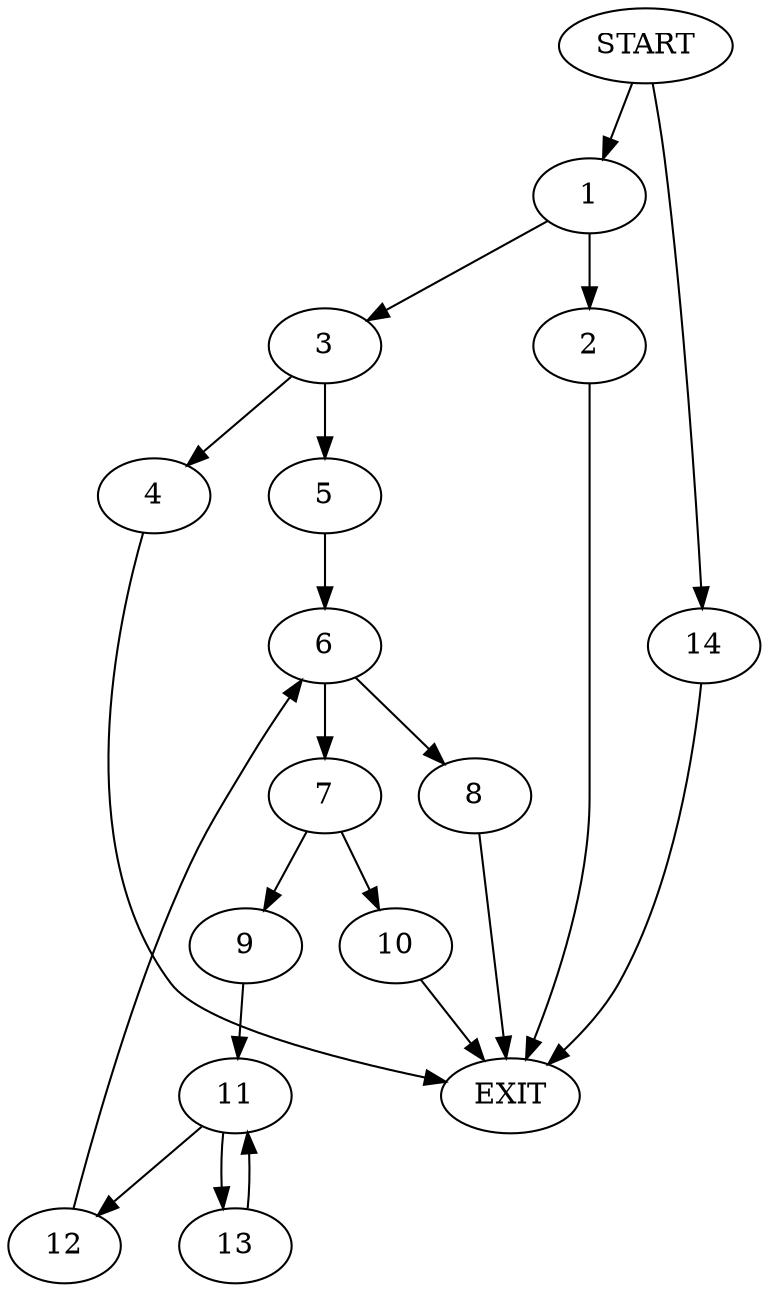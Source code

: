 digraph {
0 [label="START"]
15 [label="EXIT"]
0 -> 1
1 -> 2
1 -> 3
2 -> 15
3 -> 4
3 -> 5
4 -> 15
5 -> 6
6 -> 7
6 -> 8
7 -> 9
7 -> 10
8 -> 15
9 -> 11
10 -> 15
11 -> 12
11 -> 13
13 -> 11
12 -> 6
0 -> 14
14 -> 15
}
